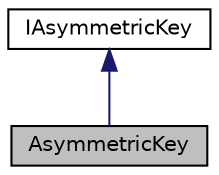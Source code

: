 digraph "AsymmetricKey"
{
 // LATEX_PDF_SIZE
  edge [fontname="Helvetica",fontsize="10",labelfontname="Helvetica",labelfontsize="10"];
  node [fontname="Helvetica",fontsize="10",shape=record];
  Node1 [label="AsymmetricKey",height=0.2,width=0.4,color="black", fillcolor="grey75", style="filled", fontcolor="black",tooltip="An Asymmetric primitive key container."];
  Node2 -> Node1 [dir="back",color="midnightblue",fontsize="10",style="solid",fontname="Helvetica"];
  Node2 [label="IAsymmetricKey",height=0.2,width=0.4,color="black", fillcolor="white", style="filled",URL="$class_i_asymmetric_key.html",tooltip="The Asymmetric key interface"];
}
